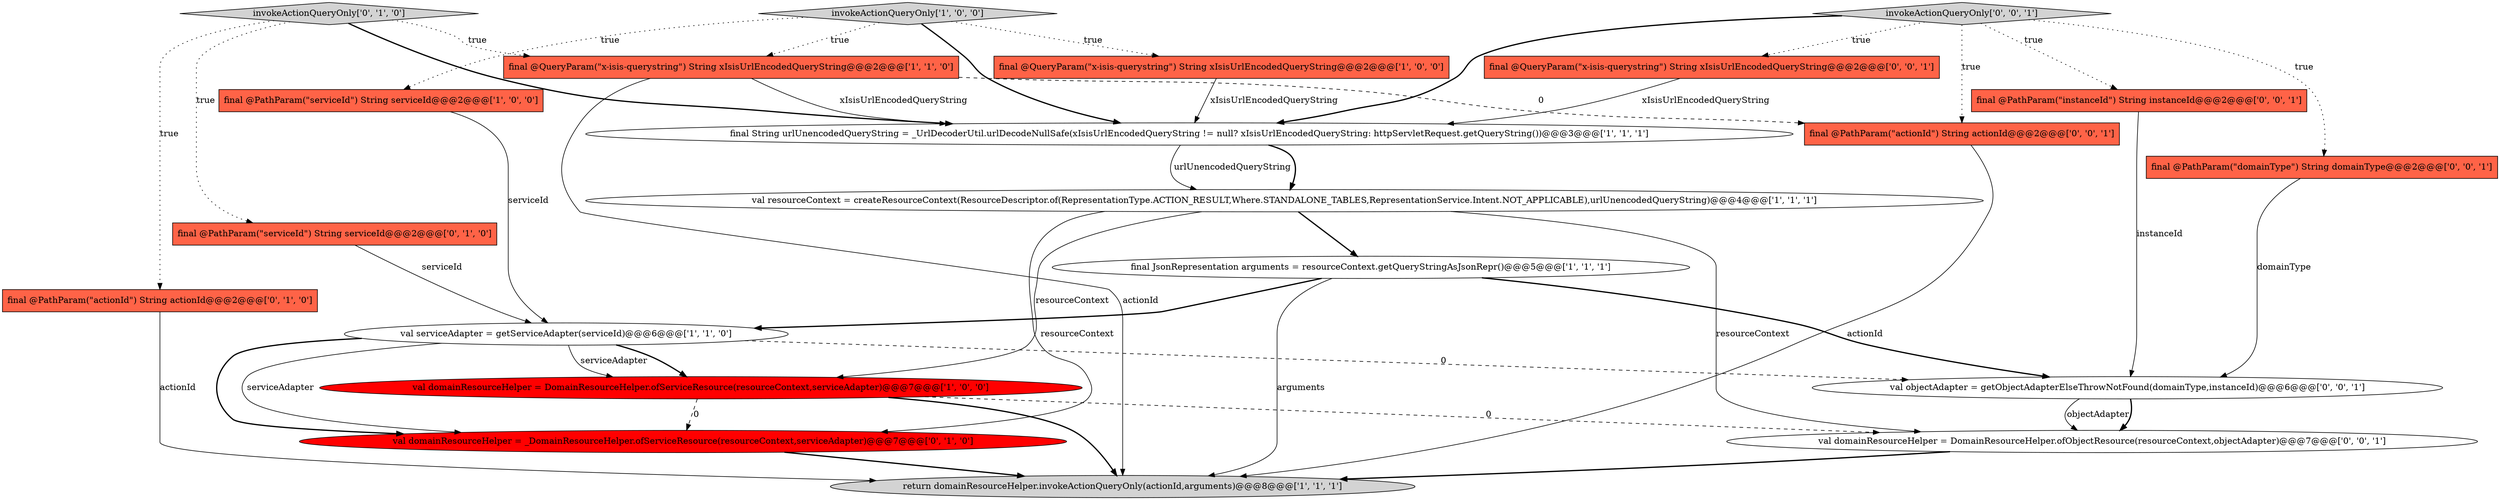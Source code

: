 digraph {
9 [style = filled, label = "return domainResourceHelper.invokeActionQueryOnly(actionId,arguments)@@@8@@@['1', '1', '1']", fillcolor = lightgray, shape = ellipse image = "AAA0AAABBB1BBB"];
10 [style = filled, label = "final @PathParam(\"serviceId\") String serviceId@@@2@@@['0', '1', '0']", fillcolor = tomato, shape = box image = "AAA0AAABBB2BBB"];
4 [style = filled, label = "final @QueryParam(\"x-isis-querystring\") String xIsisUrlEncodedQueryString@@@2@@@['1', '1', '0']", fillcolor = tomato, shape = box image = "AAA0AAABBB1BBB"];
14 [style = filled, label = "val objectAdapter = getObjectAdapterElseThrowNotFound(domainType,instanceId)@@@6@@@['0', '0', '1']", fillcolor = white, shape = ellipse image = "AAA0AAABBB3BBB"];
2 [style = filled, label = "final @PathParam(\"serviceId\") String serviceId@@@2@@@['1', '0', '0']", fillcolor = tomato, shape = box image = "AAA0AAABBB1BBB"];
1 [style = filled, label = "invokeActionQueryOnly['1', '0', '0']", fillcolor = lightgray, shape = diamond image = "AAA0AAABBB1BBB"];
17 [style = filled, label = "final @QueryParam(\"x-isis-querystring\") String xIsisUrlEncodedQueryString@@@2@@@['0', '0', '1']", fillcolor = tomato, shape = box image = "AAA0AAABBB3BBB"];
18 [style = filled, label = "final @PathParam(\"actionId\") String actionId@@@2@@@['0', '0', '1']", fillcolor = tomato, shape = box image = "AAA0AAABBB3BBB"];
11 [style = filled, label = "val domainResourceHelper = _DomainResourceHelper.ofServiceResource(resourceContext,serviceAdapter)@@@7@@@['0', '1', '0']", fillcolor = red, shape = ellipse image = "AAA1AAABBB2BBB"];
19 [style = filled, label = "invokeActionQueryOnly['0', '0', '1']", fillcolor = lightgray, shape = diamond image = "AAA0AAABBB3BBB"];
8 [style = filled, label = "final JsonRepresentation arguments = resourceContext.getQueryStringAsJsonRepr()@@@5@@@['1', '1', '1']", fillcolor = white, shape = ellipse image = "AAA0AAABBB1BBB"];
7 [style = filled, label = "val serviceAdapter = getServiceAdapter(serviceId)@@@6@@@['1', '1', '0']", fillcolor = white, shape = ellipse image = "AAA0AAABBB1BBB"];
12 [style = filled, label = "final @PathParam(\"actionId\") String actionId@@@2@@@['0', '1', '0']", fillcolor = tomato, shape = box image = "AAA0AAABBB2BBB"];
15 [style = filled, label = "final @PathParam(\"instanceId\") String instanceId@@@2@@@['0', '0', '1']", fillcolor = tomato, shape = box image = "AAA0AAABBB3BBB"];
5 [style = filled, label = "final String urlUnencodedQueryString = _UrlDecoderUtil.urlDecodeNullSafe(xIsisUrlEncodedQueryString != null? xIsisUrlEncodedQueryString: httpServletRequest.getQueryString())@@@3@@@['1', '1', '1']", fillcolor = white, shape = ellipse image = "AAA0AAABBB1BBB"];
0 [style = filled, label = "val resourceContext = createResourceContext(ResourceDescriptor.of(RepresentationType.ACTION_RESULT,Where.STANDALONE_TABLES,RepresentationService.Intent.NOT_APPLICABLE),urlUnencodedQueryString)@@@4@@@['1', '1', '1']", fillcolor = white, shape = ellipse image = "AAA0AAABBB1BBB"];
20 [style = filled, label = "val domainResourceHelper = DomainResourceHelper.ofObjectResource(resourceContext,objectAdapter)@@@7@@@['0', '0', '1']", fillcolor = white, shape = ellipse image = "AAA0AAABBB3BBB"];
16 [style = filled, label = "final @PathParam(\"domainType\") String domainType@@@2@@@['0', '0', '1']", fillcolor = tomato, shape = box image = "AAA0AAABBB3BBB"];
6 [style = filled, label = "val domainResourceHelper = DomainResourceHelper.ofServiceResource(resourceContext,serviceAdapter)@@@7@@@['1', '0', '0']", fillcolor = red, shape = ellipse image = "AAA1AAABBB1BBB"];
13 [style = filled, label = "invokeActionQueryOnly['0', '1', '0']", fillcolor = lightgray, shape = diamond image = "AAA0AAABBB2BBB"];
3 [style = filled, label = "final @QueryParam(\"x-isis-querystring\") String xIsisUrlEncodedQueryString@@@2@@@['1', '0', '0']", fillcolor = tomato, shape = box image = "AAA0AAABBB1BBB"];
1->5 [style = bold, label=""];
4->9 [style = solid, label="actionId"];
4->18 [style = dashed, label="0"];
7->11 [style = bold, label=""];
13->12 [style = dotted, label="true"];
20->9 [style = bold, label=""];
6->20 [style = dashed, label="0"];
19->17 [style = dotted, label="true"];
7->14 [style = dashed, label="0"];
10->7 [style = solid, label="serviceId"];
6->11 [style = dashed, label="0"];
12->9 [style = solid, label="actionId"];
19->18 [style = dotted, label="true"];
8->14 [style = bold, label=""];
8->9 [style = solid, label="arguments"];
5->0 [style = solid, label="urlUnencodedQueryString"];
1->4 [style = dotted, label="true"];
7->11 [style = solid, label="serviceAdapter"];
19->15 [style = dotted, label="true"];
11->9 [style = bold, label=""];
13->10 [style = dotted, label="true"];
8->7 [style = bold, label=""];
3->5 [style = solid, label="xIsisUrlEncodedQueryString"];
2->7 [style = solid, label="serviceId"];
1->3 [style = dotted, label="true"];
14->20 [style = solid, label="objectAdapter"];
19->5 [style = bold, label=""];
0->11 [style = solid, label="resourceContext"];
5->0 [style = bold, label=""];
15->14 [style = solid, label="instanceId"];
0->6 [style = solid, label="resourceContext"];
17->5 [style = solid, label="xIsisUrlEncodedQueryString"];
7->6 [style = bold, label=""];
0->8 [style = bold, label=""];
0->20 [style = solid, label="resourceContext"];
19->16 [style = dotted, label="true"];
13->5 [style = bold, label=""];
7->6 [style = solid, label="serviceAdapter"];
6->9 [style = bold, label=""];
1->2 [style = dotted, label="true"];
18->9 [style = solid, label="actionId"];
16->14 [style = solid, label="domainType"];
13->4 [style = dotted, label="true"];
14->20 [style = bold, label=""];
4->5 [style = solid, label="xIsisUrlEncodedQueryString"];
}
